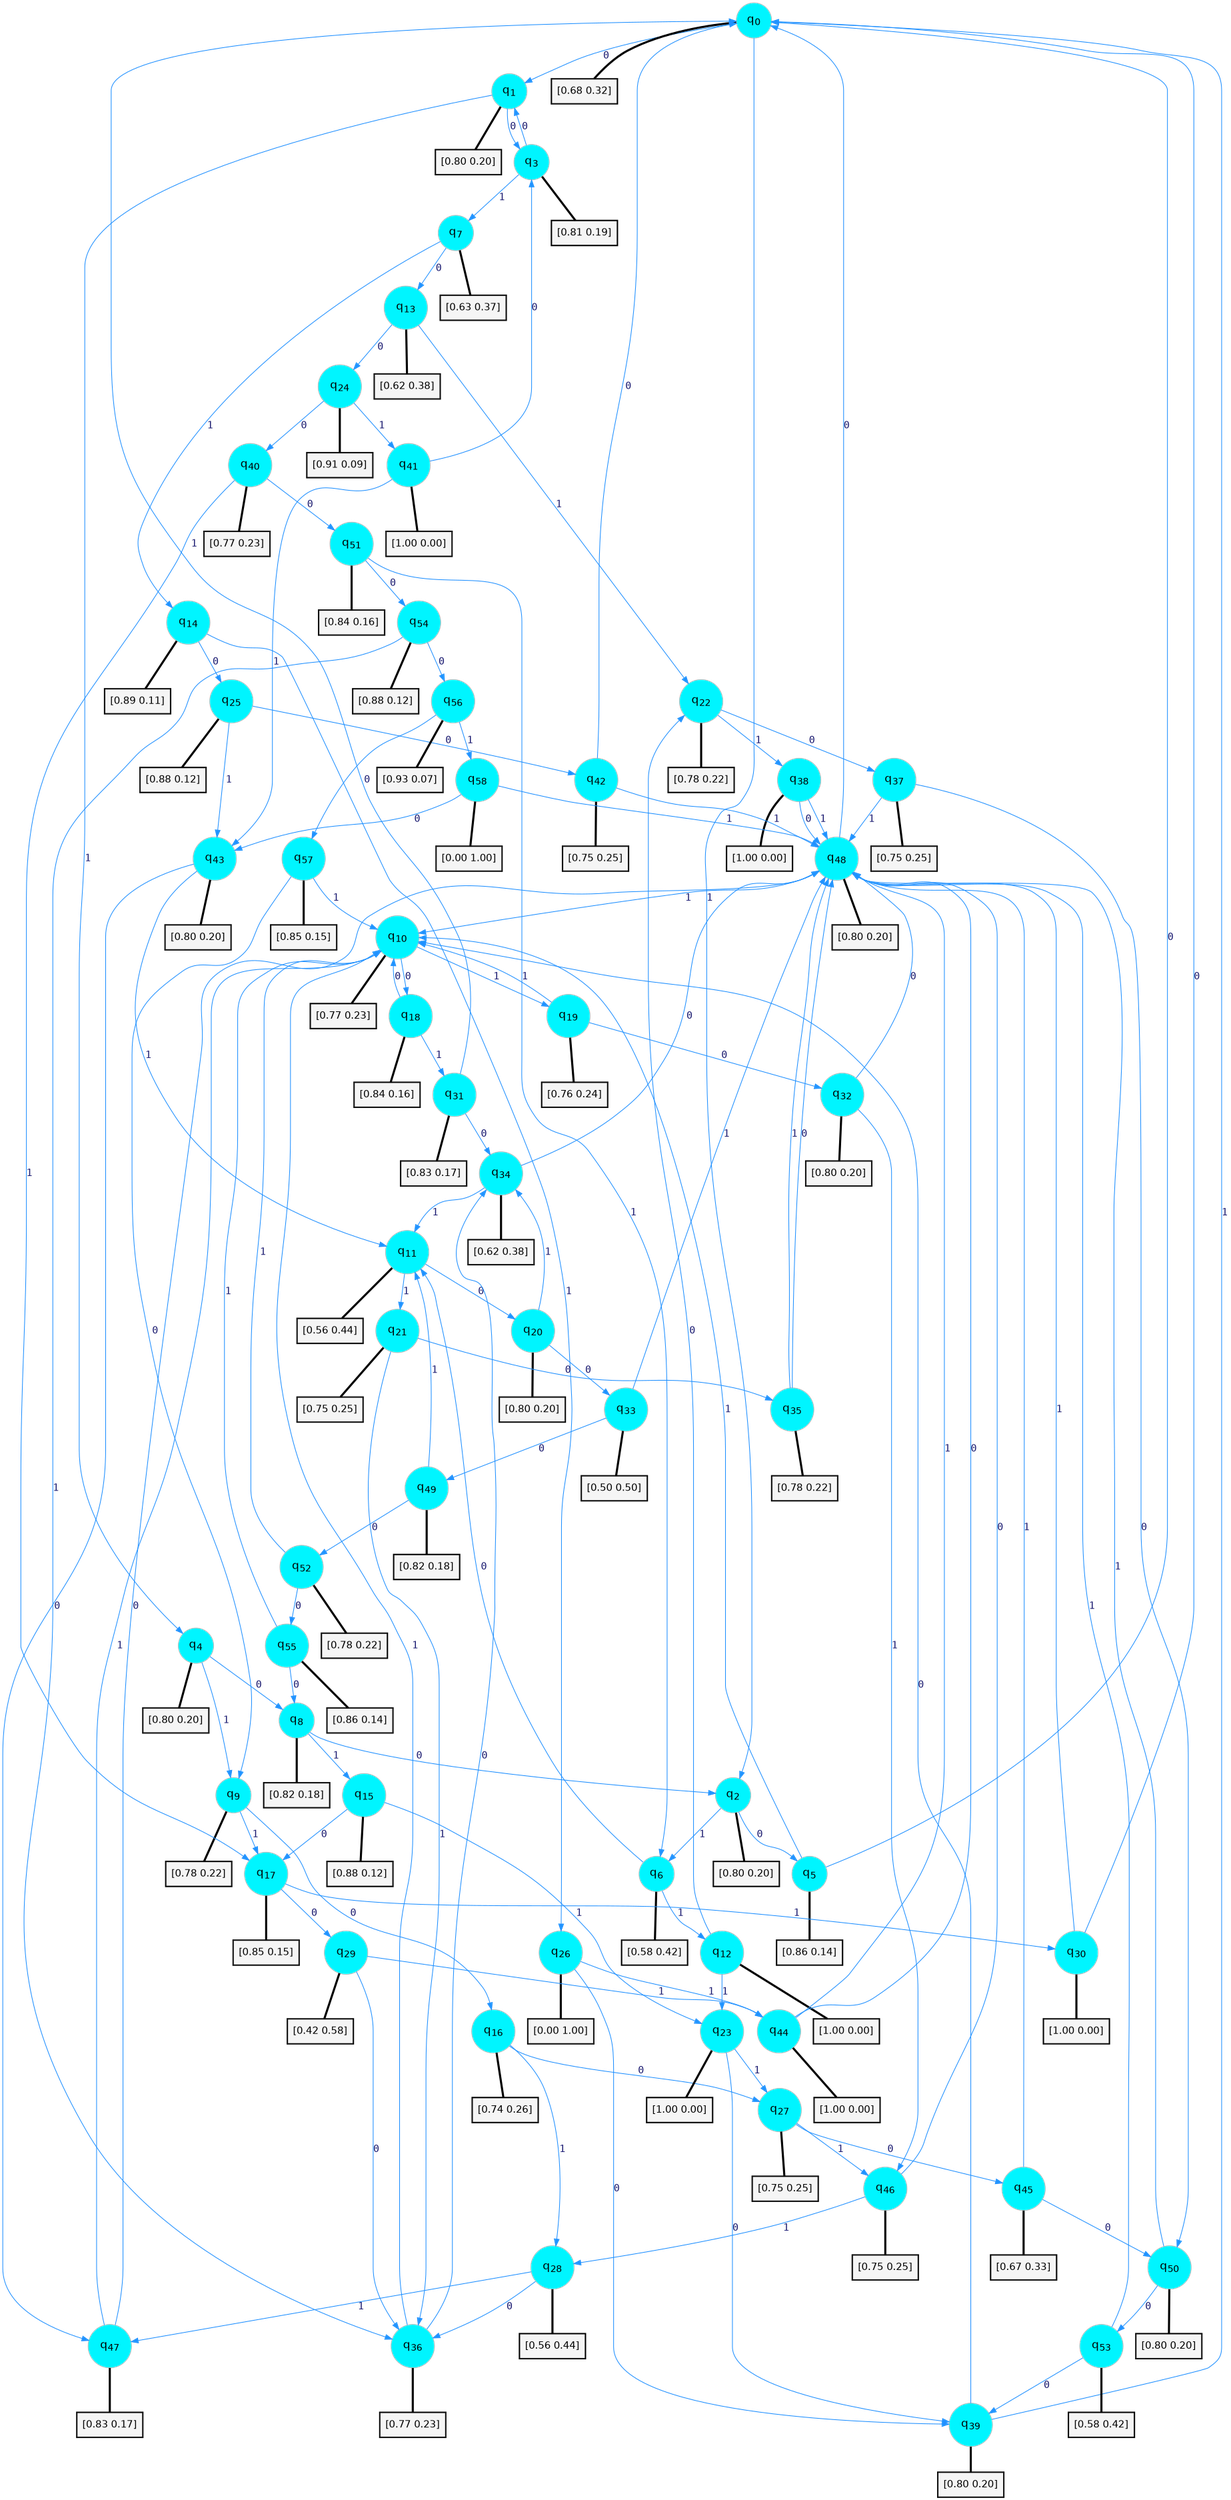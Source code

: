 digraph G {
graph [
bgcolor=transparent, dpi=300, rankdir=TD, size="40,25"];
node [
color=gray, fillcolor=turquoise1, fontcolor=black, fontname=Helvetica, fontsize=16, fontweight=bold, shape=circle, style=filled];
edge [
arrowsize=1, color=dodgerblue1, fontcolor=midnightblue, fontname=courier, fontweight=bold, penwidth=1, style=solid, weight=20];
0[label=<q<SUB>0</SUB>>];
1[label=<q<SUB>1</SUB>>];
2[label=<q<SUB>2</SUB>>];
3[label=<q<SUB>3</SUB>>];
4[label=<q<SUB>4</SUB>>];
5[label=<q<SUB>5</SUB>>];
6[label=<q<SUB>6</SUB>>];
7[label=<q<SUB>7</SUB>>];
8[label=<q<SUB>8</SUB>>];
9[label=<q<SUB>9</SUB>>];
10[label=<q<SUB>10</SUB>>];
11[label=<q<SUB>11</SUB>>];
12[label=<q<SUB>12</SUB>>];
13[label=<q<SUB>13</SUB>>];
14[label=<q<SUB>14</SUB>>];
15[label=<q<SUB>15</SUB>>];
16[label=<q<SUB>16</SUB>>];
17[label=<q<SUB>17</SUB>>];
18[label=<q<SUB>18</SUB>>];
19[label=<q<SUB>19</SUB>>];
20[label=<q<SUB>20</SUB>>];
21[label=<q<SUB>21</SUB>>];
22[label=<q<SUB>22</SUB>>];
23[label=<q<SUB>23</SUB>>];
24[label=<q<SUB>24</SUB>>];
25[label=<q<SUB>25</SUB>>];
26[label=<q<SUB>26</SUB>>];
27[label=<q<SUB>27</SUB>>];
28[label=<q<SUB>28</SUB>>];
29[label=<q<SUB>29</SUB>>];
30[label=<q<SUB>30</SUB>>];
31[label=<q<SUB>31</SUB>>];
32[label=<q<SUB>32</SUB>>];
33[label=<q<SUB>33</SUB>>];
34[label=<q<SUB>34</SUB>>];
35[label=<q<SUB>35</SUB>>];
36[label=<q<SUB>36</SUB>>];
37[label=<q<SUB>37</SUB>>];
38[label=<q<SUB>38</SUB>>];
39[label=<q<SUB>39</SUB>>];
40[label=<q<SUB>40</SUB>>];
41[label=<q<SUB>41</SUB>>];
42[label=<q<SUB>42</SUB>>];
43[label=<q<SUB>43</SUB>>];
44[label=<q<SUB>44</SUB>>];
45[label=<q<SUB>45</SUB>>];
46[label=<q<SUB>46</SUB>>];
47[label=<q<SUB>47</SUB>>];
48[label=<q<SUB>48</SUB>>];
49[label=<q<SUB>49</SUB>>];
50[label=<q<SUB>50</SUB>>];
51[label=<q<SUB>51</SUB>>];
52[label=<q<SUB>52</SUB>>];
53[label=<q<SUB>53</SUB>>];
54[label=<q<SUB>54</SUB>>];
55[label=<q<SUB>55</SUB>>];
56[label=<q<SUB>56</SUB>>];
57[label=<q<SUB>57</SUB>>];
58[label=<q<SUB>58</SUB>>];
59[label="[0.68 0.32]", shape=box,fontcolor=black, fontname=Helvetica, fontsize=14, penwidth=2, fillcolor=whitesmoke,color=black];
60[label="[0.80 0.20]", shape=box,fontcolor=black, fontname=Helvetica, fontsize=14, penwidth=2, fillcolor=whitesmoke,color=black];
61[label="[0.80 0.20]", shape=box,fontcolor=black, fontname=Helvetica, fontsize=14, penwidth=2, fillcolor=whitesmoke,color=black];
62[label="[0.81 0.19]", shape=box,fontcolor=black, fontname=Helvetica, fontsize=14, penwidth=2, fillcolor=whitesmoke,color=black];
63[label="[0.80 0.20]", shape=box,fontcolor=black, fontname=Helvetica, fontsize=14, penwidth=2, fillcolor=whitesmoke,color=black];
64[label="[0.86 0.14]", shape=box,fontcolor=black, fontname=Helvetica, fontsize=14, penwidth=2, fillcolor=whitesmoke,color=black];
65[label="[0.58 0.42]", shape=box,fontcolor=black, fontname=Helvetica, fontsize=14, penwidth=2, fillcolor=whitesmoke,color=black];
66[label="[0.63 0.37]", shape=box,fontcolor=black, fontname=Helvetica, fontsize=14, penwidth=2, fillcolor=whitesmoke,color=black];
67[label="[0.82 0.18]", shape=box,fontcolor=black, fontname=Helvetica, fontsize=14, penwidth=2, fillcolor=whitesmoke,color=black];
68[label="[0.78 0.22]", shape=box,fontcolor=black, fontname=Helvetica, fontsize=14, penwidth=2, fillcolor=whitesmoke,color=black];
69[label="[0.77 0.23]", shape=box,fontcolor=black, fontname=Helvetica, fontsize=14, penwidth=2, fillcolor=whitesmoke,color=black];
70[label="[0.56 0.44]", shape=box,fontcolor=black, fontname=Helvetica, fontsize=14, penwidth=2, fillcolor=whitesmoke,color=black];
71[label="[1.00 0.00]", shape=box,fontcolor=black, fontname=Helvetica, fontsize=14, penwidth=2, fillcolor=whitesmoke,color=black];
72[label="[0.62 0.38]", shape=box,fontcolor=black, fontname=Helvetica, fontsize=14, penwidth=2, fillcolor=whitesmoke,color=black];
73[label="[0.89 0.11]", shape=box,fontcolor=black, fontname=Helvetica, fontsize=14, penwidth=2, fillcolor=whitesmoke,color=black];
74[label="[0.88 0.12]", shape=box,fontcolor=black, fontname=Helvetica, fontsize=14, penwidth=2, fillcolor=whitesmoke,color=black];
75[label="[0.74 0.26]", shape=box,fontcolor=black, fontname=Helvetica, fontsize=14, penwidth=2, fillcolor=whitesmoke,color=black];
76[label="[0.85 0.15]", shape=box,fontcolor=black, fontname=Helvetica, fontsize=14, penwidth=2, fillcolor=whitesmoke,color=black];
77[label="[0.84 0.16]", shape=box,fontcolor=black, fontname=Helvetica, fontsize=14, penwidth=2, fillcolor=whitesmoke,color=black];
78[label="[0.76 0.24]", shape=box,fontcolor=black, fontname=Helvetica, fontsize=14, penwidth=2, fillcolor=whitesmoke,color=black];
79[label="[0.80 0.20]", shape=box,fontcolor=black, fontname=Helvetica, fontsize=14, penwidth=2, fillcolor=whitesmoke,color=black];
80[label="[0.75 0.25]", shape=box,fontcolor=black, fontname=Helvetica, fontsize=14, penwidth=2, fillcolor=whitesmoke,color=black];
81[label="[0.78 0.22]", shape=box,fontcolor=black, fontname=Helvetica, fontsize=14, penwidth=2, fillcolor=whitesmoke,color=black];
82[label="[1.00 0.00]", shape=box,fontcolor=black, fontname=Helvetica, fontsize=14, penwidth=2, fillcolor=whitesmoke,color=black];
83[label="[0.91 0.09]", shape=box,fontcolor=black, fontname=Helvetica, fontsize=14, penwidth=2, fillcolor=whitesmoke,color=black];
84[label="[0.88 0.12]", shape=box,fontcolor=black, fontname=Helvetica, fontsize=14, penwidth=2, fillcolor=whitesmoke,color=black];
85[label="[0.00 1.00]", shape=box,fontcolor=black, fontname=Helvetica, fontsize=14, penwidth=2, fillcolor=whitesmoke,color=black];
86[label="[0.75 0.25]", shape=box,fontcolor=black, fontname=Helvetica, fontsize=14, penwidth=2, fillcolor=whitesmoke,color=black];
87[label="[0.56 0.44]", shape=box,fontcolor=black, fontname=Helvetica, fontsize=14, penwidth=2, fillcolor=whitesmoke,color=black];
88[label="[0.42 0.58]", shape=box,fontcolor=black, fontname=Helvetica, fontsize=14, penwidth=2, fillcolor=whitesmoke,color=black];
89[label="[1.00 0.00]", shape=box,fontcolor=black, fontname=Helvetica, fontsize=14, penwidth=2, fillcolor=whitesmoke,color=black];
90[label="[0.83 0.17]", shape=box,fontcolor=black, fontname=Helvetica, fontsize=14, penwidth=2, fillcolor=whitesmoke,color=black];
91[label="[0.80 0.20]", shape=box,fontcolor=black, fontname=Helvetica, fontsize=14, penwidth=2, fillcolor=whitesmoke,color=black];
92[label="[0.50 0.50]", shape=box,fontcolor=black, fontname=Helvetica, fontsize=14, penwidth=2, fillcolor=whitesmoke,color=black];
93[label="[0.62 0.38]", shape=box,fontcolor=black, fontname=Helvetica, fontsize=14, penwidth=2, fillcolor=whitesmoke,color=black];
94[label="[0.78 0.22]", shape=box,fontcolor=black, fontname=Helvetica, fontsize=14, penwidth=2, fillcolor=whitesmoke,color=black];
95[label="[0.77 0.23]", shape=box,fontcolor=black, fontname=Helvetica, fontsize=14, penwidth=2, fillcolor=whitesmoke,color=black];
96[label="[0.75 0.25]", shape=box,fontcolor=black, fontname=Helvetica, fontsize=14, penwidth=2, fillcolor=whitesmoke,color=black];
97[label="[1.00 0.00]", shape=box,fontcolor=black, fontname=Helvetica, fontsize=14, penwidth=2, fillcolor=whitesmoke,color=black];
98[label="[0.80 0.20]", shape=box,fontcolor=black, fontname=Helvetica, fontsize=14, penwidth=2, fillcolor=whitesmoke,color=black];
99[label="[0.77 0.23]", shape=box,fontcolor=black, fontname=Helvetica, fontsize=14, penwidth=2, fillcolor=whitesmoke,color=black];
100[label="[1.00 0.00]", shape=box,fontcolor=black, fontname=Helvetica, fontsize=14, penwidth=2, fillcolor=whitesmoke,color=black];
101[label="[0.75 0.25]", shape=box,fontcolor=black, fontname=Helvetica, fontsize=14, penwidth=2, fillcolor=whitesmoke,color=black];
102[label="[0.80 0.20]", shape=box,fontcolor=black, fontname=Helvetica, fontsize=14, penwidth=2, fillcolor=whitesmoke,color=black];
103[label="[1.00 0.00]", shape=box,fontcolor=black, fontname=Helvetica, fontsize=14, penwidth=2, fillcolor=whitesmoke,color=black];
104[label="[0.67 0.33]", shape=box,fontcolor=black, fontname=Helvetica, fontsize=14, penwidth=2, fillcolor=whitesmoke,color=black];
105[label="[0.75 0.25]", shape=box,fontcolor=black, fontname=Helvetica, fontsize=14, penwidth=2, fillcolor=whitesmoke,color=black];
106[label="[0.83 0.17]", shape=box,fontcolor=black, fontname=Helvetica, fontsize=14, penwidth=2, fillcolor=whitesmoke,color=black];
107[label="[0.80 0.20]", shape=box,fontcolor=black, fontname=Helvetica, fontsize=14, penwidth=2, fillcolor=whitesmoke,color=black];
108[label="[0.82 0.18]", shape=box,fontcolor=black, fontname=Helvetica, fontsize=14, penwidth=2, fillcolor=whitesmoke,color=black];
109[label="[0.80 0.20]", shape=box,fontcolor=black, fontname=Helvetica, fontsize=14, penwidth=2, fillcolor=whitesmoke,color=black];
110[label="[0.84 0.16]", shape=box,fontcolor=black, fontname=Helvetica, fontsize=14, penwidth=2, fillcolor=whitesmoke,color=black];
111[label="[0.78 0.22]", shape=box,fontcolor=black, fontname=Helvetica, fontsize=14, penwidth=2, fillcolor=whitesmoke,color=black];
112[label="[0.58 0.42]", shape=box,fontcolor=black, fontname=Helvetica, fontsize=14, penwidth=2, fillcolor=whitesmoke,color=black];
113[label="[0.88 0.12]", shape=box,fontcolor=black, fontname=Helvetica, fontsize=14, penwidth=2, fillcolor=whitesmoke,color=black];
114[label="[0.86 0.14]", shape=box,fontcolor=black, fontname=Helvetica, fontsize=14, penwidth=2, fillcolor=whitesmoke,color=black];
115[label="[0.93 0.07]", shape=box,fontcolor=black, fontname=Helvetica, fontsize=14, penwidth=2, fillcolor=whitesmoke,color=black];
116[label="[0.85 0.15]", shape=box,fontcolor=black, fontname=Helvetica, fontsize=14, penwidth=2, fillcolor=whitesmoke,color=black];
117[label="[0.00 1.00]", shape=box,fontcolor=black, fontname=Helvetica, fontsize=14, penwidth=2, fillcolor=whitesmoke,color=black];
0->1 [label=0];
0->2 [label=1];
0->59 [arrowhead=none, penwidth=3,color=black];
1->3 [label=0];
1->4 [label=1];
1->60 [arrowhead=none, penwidth=3,color=black];
2->5 [label=0];
2->6 [label=1];
2->61 [arrowhead=none, penwidth=3,color=black];
3->1 [label=0];
3->7 [label=1];
3->62 [arrowhead=none, penwidth=3,color=black];
4->8 [label=0];
4->9 [label=1];
4->63 [arrowhead=none, penwidth=3,color=black];
5->0 [label=0];
5->10 [label=1];
5->64 [arrowhead=none, penwidth=3,color=black];
6->11 [label=0];
6->12 [label=1];
6->65 [arrowhead=none, penwidth=3,color=black];
7->13 [label=0];
7->14 [label=1];
7->66 [arrowhead=none, penwidth=3,color=black];
8->2 [label=0];
8->15 [label=1];
8->67 [arrowhead=none, penwidth=3,color=black];
9->16 [label=0];
9->17 [label=1];
9->68 [arrowhead=none, penwidth=3,color=black];
10->18 [label=0];
10->19 [label=1];
10->69 [arrowhead=none, penwidth=3,color=black];
11->20 [label=0];
11->21 [label=1];
11->70 [arrowhead=none, penwidth=3,color=black];
12->22 [label=0];
12->23 [label=1];
12->71 [arrowhead=none, penwidth=3,color=black];
13->24 [label=0];
13->22 [label=1];
13->72 [arrowhead=none, penwidth=3,color=black];
14->25 [label=0];
14->26 [label=1];
14->73 [arrowhead=none, penwidth=3,color=black];
15->17 [label=0];
15->23 [label=1];
15->74 [arrowhead=none, penwidth=3,color=black];
16->27 [label=0];
16->28 [label=1];
16->75 [arrowhead=none, penwidth=3,color=black];
17->29 [label=0];
17->30 [label=1];
17->76 [arrowhead=none, penwidth=3,color=black];
18->10 [label=0];
18->31 [label=1];
18->77 [arrowhead=none, penwidth=3,color=black];
19->32 [label=0];
19->10 [label=1];
19->78 [arrowhead=none, penwidth=3,color=black];
20->33 [label=0];
20->34 [label=1];
20->79 [arrowhead=none, penwidth=3,color=black];
21->35 [label=0];
21->36 [label=1];
21->80 [arrowhead=none, penwidth=3,color=black];
22->37 [label=0];
22->38 [label=1];
22->81 [arrowhead=none, penwidth=3,color=black];
23->39 [label=0];
23->27 [label=1];
23->82 [arrowhead=none, penwidth=3,color=black];
24->40 [label=0];
24->41 [label=1];
24->83 [arrowhead=none, penwidth=3,color=black];
25->42 [label=0];
25->43 [label=1];
25->84 [arrowhead=none, penwidth=3,color=black];
26->39 [label=0];
26->44 [label=1];
26->85 [arrowhead=none, penwidth=3,color=black];
27->45 [label=0];
27->46 [label=1];
27->86 [arrowhead=none, penwidth=3,color=black];
28->36 [label=0];
28->47 [label=1];
28->87 [arrowhead=none, penwidth=3,color=black];
29->36 [label=0];
29->44 [label=1];
29->88 [arrowhead=none, penwidth=3,color=black];
30->0 [label=0];
30->48 [label=1];
30->89 [arrowhead=none, penwidth=3,color=black];
31->34 [label=0];
31->0 [label=1];
31->90 [arrowhead=none, penwidth=3,color=black];
32->48 [label=0];
32->46 [label=1];
32->91 [arrowhead=none, penwidth=3,color=black];
33->49 [label=0];
33->48 [label=1];
33->92 [arrowhead=none, penwidth=3,color=black];
34->48 [label=0];
34->11 [label=1];
34->93 [arrowhead=none, penwidth=3,color=black];
35->48 [label=0];
35->48 [label=1];
35->94 [arrowhead=none, penwidth=3,color=black];
36->34 [label=0];
36->10 [label=1];
36->95 [arrowhead=none, penwidth=3,color=black];
37->50 [label=0];
37->48 [label=1];
37->96 [arrowhead=none, penwidth=3,color=black];
38->48 [label=0];
38->48 [label=1];
38->97 [arrowhead=none, penwidth=3,color=black];
39->10 [label=0];
39->0 [label=1];
39->98 [arrowhead=none, penwidth=3,color=black];
40->51 [label=0];
40->17 [label=1];
40->99 [arrowhead=none, penwidth=3,color=black];
41->3 [label=0];
41->43 [label=1];
41->100 [arrowhead=none, penwidth=3,color=black];
42->0 [label=0];
42->48 [label=1];
42->101 [arrowhead=none, penwidth=3,color=black];
43->47 [label=0];
43->11 [label=1];
43->102 [arrowhead=none, penwidth=3,color=black];
44->48 [label=0];
44->48 [label=1];
44->103 [arrowhead=none, penwidth=3,color=black];
45->50 [label=0];
45->48 [label=1];
45->104 [arrowhead=none, penwidth=3,color=black];
46->48 [label=0];
46->28 [label=1];
46->105 [arrowhead=none, penwidth=3,color=black];
47->48 [label=0];
47->10 [label=1];
47->106 [arrowhead=none, penwidth=3,color=black];
48->0 [label=0];
48->10 [label=1];
48->107 [arrowhead=none, penwidth=3,color=black];
49->52 [label=0];
49->11 [label=1];
49->108 [arrowhead=none, penwidth=3,color=black];
50->53 [label=0];
50->48 [label=1];
50->109 [arrowhead=none, penwidth=3,color=black];
51->54 [label=0];
51->6 [label=1];
51->110 [arrowhead=none, penwidth=3,color=black];
52->55 [label=0];
52->10 [label=1];
52->111 [arrowhead=none, penwidth=3,color=black];
53->39 [label=0];
53->48 [label=1];
53->112 [arrowhead=none, penwidth=3,color=black];
54->56 [label=0];
54->36 [label=1];
54->113 [arrowhead=none, penwidth=3,color=black];
55->8 [label=0];
55->10 [label=1];
55->114 [arrowhead=none, penwidth=3,color=black];
56->57 [label=0];
56->58 [label=1];
56->115 [arrowhead=none, penwidth=3,color=black];
57->9 [label=0];
57->10 [label=1];
57->116 [arrowhead=none, penwidth=3,color=black];
58->43 [label=0];
58->48 [label=1];
58->117 [arrowhead=none, penwidth=3,color=black];
}
